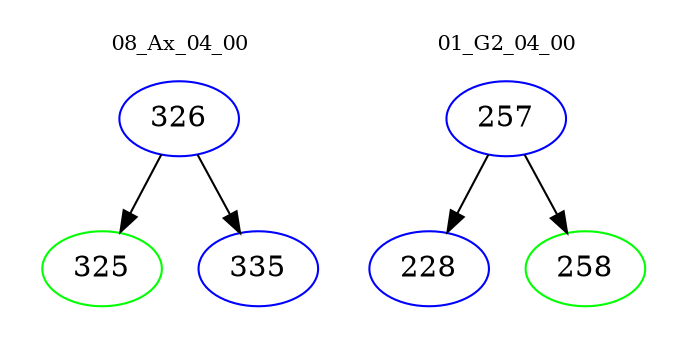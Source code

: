 digraph{
subgraph cluster_0 {
color = white
label = "08_Ax_04_00";
fontsize=10;
T0_326 [label="326", color="blue"]
T0_326 -> T0_325 [color="black"]
T0_325 [label="325", color="green"]
T0_326 -> T0_335 [color="black"]
T0_335 [label="335", color="blue"]
}
subgraph cluster_1 {
color = white
label = "01_G2_04_00";
fontsize=10;
T1_257 [label="257", color="blue"]
T1_257 -> T1_228 [color="black"]
T1_228 [label="228", color="blue"]
T1_257 -> T1_258 [color="black"]
T1_258 [label="258", color="green"]
}
}
